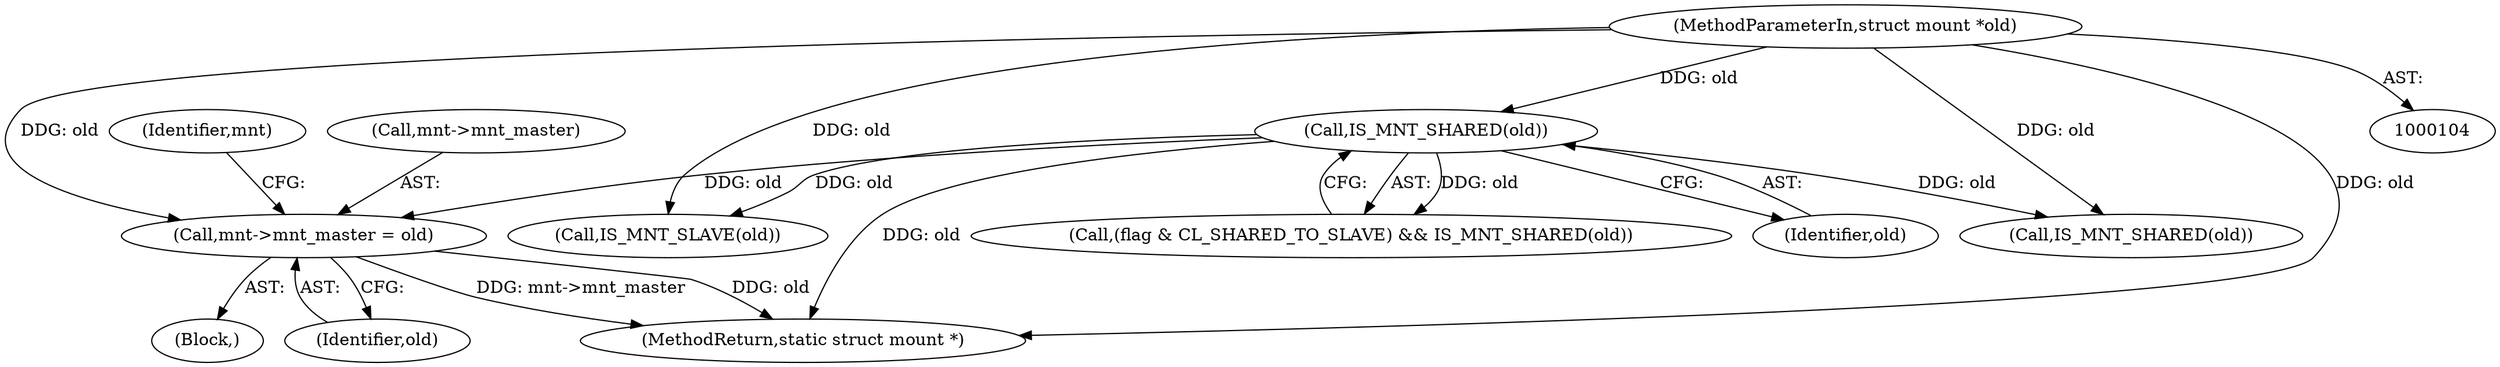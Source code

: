 digraph "0_linux_9566d6742852c527bf5af38af5cbb878dad75705@pointer" {
"1000288" [label="(Call,mnt->mnt_master = old)"];
"1000276" [label="(Call,IS_MNT_SHARED(old))"];
"1000105" [label="(MethodParameterIn,struct mount *old)"];
"1000319" [label="(Call,IS_MNT_SLAVE(old))"];
"1000307" [label="(Call,IS_MNT_SHARED(old))"];
"1000278" [label="(Block,)"];
"1000374" [label="(MethodReturn,static struct mount *)"];
"1000277" [label="(Identifier,old)"];
"1000294" [label="(Identifier,mnt)"];
"1000289" [label="(Call,mnt->mnt_master)"];
"1000105" [label="(MethodParameterIn,struct mount *old)"];
"1000272" [label="(Call,(flag & CL_SHARED_TO_SLAVE) && IS_MNT_SHARED(old))"];
"1000292" [label="(Identifier,old)"];
"1000276" [label="(Call,IS_MNT_SHARED(old))"];
"1000288" [label="(Call,mnt->mnt_master = old)"];
"1000288" -> "1000278"  [label="AST: "];
"1000288" -> "1000292"  [label="CFG: "];
"1000289" -> "1000288"  [label="AST: "];
"1000292" -> "1000288"  [label="AST: "];
"1000294" -> "1000288"  [label="CFG: "];
"1000288" -> "1000374"  [label="DDG: old"];
"1000288" -> "1000374"  [label="DDG: mnt->mnt_master"];
"1000276" -> "1000288"  [label="DDG: old"];
"1000105" -> "1000288"  [label="DDG: old"];
"1000276" -> "1000272"  [label="AST: "];
"1000276" -> "1000277"  [label="CFG: "];
"1000277" -> "1000276"  [label="AST: "];
"1000272" -> "1000276"  [label="CFG: "];
"1000276" -> "1000374"  [label="DDG: old"];
"1000276" -> "1000272"  [label="DDG: old"];
"1000105" -> "1000276"  [label="DDG: old"];
"1000276" -> "1000307"  [label="DDG: old"];
"1000276" -> "1000319"  [label="DDG: old"];
"1000105" -> "1000104"  [label="AST: "];
"1000105" -> "1000374"  [label="DDG: old"];
"1000105" -> "1000307"  [label="DDG: old"];
"1000105" -> "1000319"  [label="DDG: old"];
}

